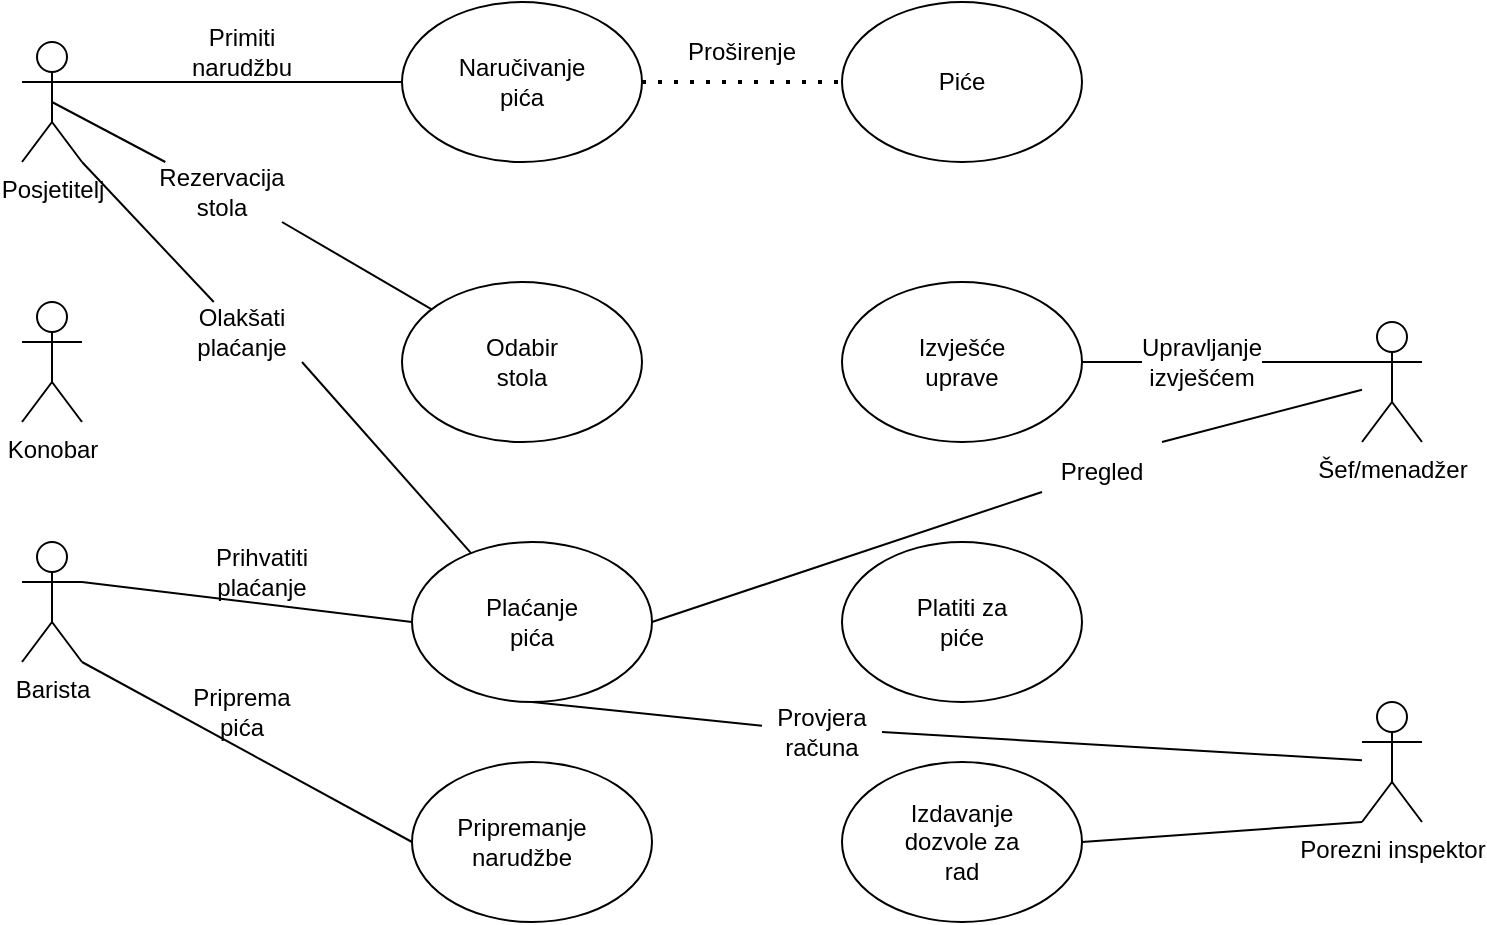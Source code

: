 <mxfile version="21.3.7" type="device">
  <diagram name="Page-1" id="sp-QN3ev8CL6OzgGZebL">
    <mxGraphModel dx="1262" dy="525" grid="0" gridSize="10" guides="1" tooltips="1" connect="1" arrows="1" fold="1" page="0" pageScale="1" pageWidth="850" pageHeight="1100" math="0" shadow="0">
      <root>
        <mxCell id="0" />
        <mxCell id="1" parent="0" />
        <mxCell id="xzx98niOZS8lL1NttcCI-1" value="Posjetitelj" style="shape=umlActor;verticalLabelPosition=bottom;verticalAlign=top;html=1;outlineConnect=0;" parent="1" vertex="1">
          <mxGeometry x="110" y="80" width="30" height="60" as="geometry" />
        </mxCell>
        <mxCell id="xzx98niOZS8lL1NttcCI-2" value="Konobar" style="shape=umlActor;verticalLabelPosition=bottom;verticalAlign=top;html=1;outlineConnect=0;" parent="1" vertex="1">
          <mxGeometry x="110" y="210" width="30" height="60" as="geometry" />
        </mxCell>
        <mxCell id="xzx98niOZS8lL1NttcCI-3" value="Barista" style="shape=umlActor;verticalLabelPosition=bottom;verticalAlign=top;html=1;outlineConnect=0;" parent="1" vertex="1">
          <mxGeometry x="110" y="330" width="30" height="60" as="geometry" />
        </mxCell>
        <mxCell id="xzx98niOZS8lL1NttcCI-6" value="" style="ellipse;whiteSpace=wrap;html=1;" parent="1" vertex="1">
          <mxGeometry x="300" y="60" width="120" height="80" as="geometry" />
        </mxCell>
        <mxCell id="xzx98niOZS8lL1NttcCI-7" value="Naručivanje pića" style="text;html=1;strokeColor=none;fillColor=none;align=center;verticalAlign=middle;whiteSpace=wrap;rounded=0;" parent="1" vertex="1">
          <mxGeometry x="330" y="85" width="60" height="30" as="geometry" />
        </mxCell>
        <mxCell id="xzx98niOZS8lL1NttcCI-8" value="" style="ellipse;whiteSpace=wrap;html=1;" parent="1" vertex="1">
          <mxGeometry x="300" y="200" width="120" height="80" as="geometry" />
        </mxCell>
        <mxCell id="xzx98niOZS8lL1NttcCI-9" value="Odabir stola" style="text;html=1;strokeColor=none;fillColor=none;align=center;verticalAlign=middle;whiteSpace=wrap;rounded=0;" parent="1" vertex="1">
          <mxGeometry x="330" y="225" width="60" height="30" as="geometry" />
        </mxCell>
        <mxCell id="xzx98niOZS8lL1NttcCI-10" value="" style="ellipse;whiteSpace=wrap;html=1;" parent="1" vertex="1">
          <mxGeometry x="305" y="330" width="120" height="80" as="geometry" />
        </mxCell>
        <mxCell id="xzx98niOZS8lL1NttcCI-11" value="" style="ellipse;whiteSpace=wrap;html=1;" parent="1" vertex="1">
          <mxGeometry x="305" y="440" width="120" height="80" as="geometry" />
        </mxCell>
        <mxCell id="xzx98niOZS8lL1NttcCI-12" value="Plaćanje pića" style="text;html=1;strokeColor=none;fillColor=none;align=center;verticalAlign=middle;whiteSpace=wrap;rounded=0;" parent="1" vertex="1">
          <mxGeometry x="335" y="355" width="60" height="30" as="geometry" />
        </mxCell>
        <mxCell id="xzx98niOZS8lL1NttcCI-13" value="Pripremanje narudžbe" style="text;html=1;strokeColor=none;fillColor=none;align=center;verticalAlign=middle;whiteSpace=wrap;rounded=0;" parent="1" vertex="1">
          <mxGeometry x="330" y="465" width="60" height="30" as="geometry" />
        </mxCell>
        <mxCell id="xzx98niOZS8lL1NttcCI-14" value="" style="ellipse;whiteSpace=wrap;html=1;" parent="1" vertex="1">
          <mxGeometry x="520" y="60" width="120" height="80" as="geometry" />
        </mxCell>
        <mxCell id="xzx98niOZS8lL1NttcCI-15" value="Piće" style="text;html=1;strokeColor=none;fillColor=none;align=center;verticalAlign=middle;whiteSpace=wrap;rounded=0;" parent="1" vertex="1">
          <mxGeometry x="550" y="85" width="60" height="30" as="geometry" />
        </mxCell>
        <mxCell id="xzx98niOZS8lL1NttcCI-16" value="" style="ellipse;whiteSpace=wrap;html=1;" parent="1" vertex="1">
          <mxGeometry x="520" y="200" width="120" height="80" as="geometry" />
        </mxCell>
        <mxCell id="xzx98niOZS8lL1NttcCI-17" value="Izvješće uprave" style="text;html=1;strokeColor=none;fillColor=none;align=center;verticalAlign=middle;whiteSpace=wrap;rounded=0;" parent="1" vertex="1">
          <mxGeometry x="550" y="225" width="60" height="30" as="geometry" />
        </mxCell>
        <mxCell id="xzx98niOZS8lL1NttcCI-18" value="" style="ellipse;whiteSpace=wrap;html=1;" parent="1" vertex="1">
          <mxGeometry x="520" y="330" width="120" height="80" as="geometry" />
        </mxCell>
        <mxCell id="xzx98niOZS8lL1NttcCI-19" value="Platiti za piće" style="text;html=1;strokeColor=none;fillColor=none;align=center;verticalAlign=middle;whiteSpace=wrap;rounded=0;" parent="1" vertex="1">
          <mxGeometry x="550" y="355" width="60" height="30" as="geometry" />
        </mxCell>
        <mxCell id="xzx98niOZS8lL1NttcCI-20" value="" style="ellipse;whiteSpace=wrap;html=1;" parent="1" vertex="1">
          <mxGeometry x="520" y="440" width="120" height="80" as="geometry" />
        </mxCell>
        <mxCell id="xzx98niOZS8lL1NttcCI-21" value="Izdavanje dozvole za rad" style="text;html=1;strokeColor=none;fillColor=none;align=center;verticalAlign=middle;whiteSpace=wrap;rounded=0;" parent="1" vertex="1">
          <mxGeometry x="550" y="465" width="60" height="30" as="geometry" />
        </mxCell>
        <mxCell id="xzx98niOZS8lL1NttcCI-22" value="Šef/menadžer" style="shape=umlActor;verticalLabelPosition=bottom;verticalAlign=top;html=1;outlineConnect=0;" parent="1" vertex="1">
          <mxGeometry x="780" y="220" width="30" height="60" as="geometry" />
        </mxCell>
        <mxCell id="xzx98niOZS8lL1NttcCI-23" value="Porezni inspektor" style="shape=umlActor;verticalLabelPosition=bottom;verticalAlign=top;html=1;outlineConnect=0;" parent="1" vertex="1">
          <mxGeometry x="780" y="410" width="30" height="60" as="geometry" />
        </mxCell>
        <mxCell id="xzx98niOZS8lL1NttcCI-26" value="" style="endArrow=none;html=1;rounded=0;exitX=1;exitY=1;exitDx=0;exitDy=0;exitPerimeter=0;" parent="1" source="xzx98niOZS8lL1NttcCI-27" target="xzx98niOZS8lL1NttcCI-10" edge="1">
          <mxGeometry width="50" height="50" relative="1" as="geometry">
            <mxPoint x="400" y="300" as="sourcePoint" />
            <mxPoint x="450" y="250" as="targetPoint" />
          </mxGeometry>
        </mxCell>
        <mxCell id="xzx98niOZS8lL1NttcCI-28" value="" style="endArrow=none;html=1;rounded=0;exitX=1;exitY=1;exitDx=0;exitDy=0;exitPerimeter=0;" parent="1" source="xzx98niOZS8lL1NttcCI-1" target="xzx98niOZS8lL1NttcCI-27" edge="1">
          <mxGeometry width="50" height="50" relative="1" as="geometry">
            <mxPoint x="140" y="140" as="sourcePoint" />
            <mxPoint x="332" y="336" as="targetPoint" />
          </mxGeometry>
        </mxCell>
        <mxCell id="xzx98niOZS8lL1NttcCI-27" value="Olakšati plaćanje" style="text;html=1;strokeColor=none;fillColor=none;align=center;verticalAlign=middle;whiteSpace=wrap;rounded=0;" parent="1" vertex="1">
          <mxGeometry x="190" y="210" width="60" height="30" as="geometry" />
        </mxCell>
        <mxCell id="xzx98niOZS8lL1NttcCI-29" value="" style="endArrow=none;html=1;rounded=0;entryX=0;entryY=0.5;entryDx=0;entryDy=0;exitX=1;exitY=0.333;exitDx=0;exitDy=0;exitPerimeter=0;" parent="1" source="xzx98niOZS8lL1NttcCI-1" target="xzx98niOZS8lL1NttcCI-6" edge="1">
          <mxGeometry width="50" height="50" relative="1" as="geometry">
            <mxPoint x="400" y="300" as="sourcePoint" />
            <mxPoint x="450" y="250" as="targetPoint" />
          </mxGeometry>
        </mxCell>
        <mxCell id="xzx98niOZS8lL1NttcCI-30" value="Primiti narudžbu" style="text;html=1;strokeColor=none;fillColor=none;align=center;verticalAlign=middle;whiteSpace=wrap;rounded=0;" parent="1" vertex="1">
          <mxGeometry x="190" y="70" width="60" height="30" as="geometry" />
        </mxCell>
        <mxCell id="xzx98niOZS8lL1NttcCI-35" value="" style="endArrow=none;html=1;rounded=0;exitX=1;exitY=1;exitDx=0;exitDy=0;" parent="1" source="xzx98niOZS8lL1NttcCI-36" target="xzx98niOZS8lL1NttcCI-8" edge="1">
          <mxGeometry width="50" height="50" relative="1" as="geometry">
            <mxPoint x="400" y="300" as="sourcePoint" />
            <mxPoint x="450" y="250" as="targetPoint" />
          </mxGeometry>
        </mxCell>
        <mxCell id="xzx98niOZS8lL1NttcCI-37" value="" style="endArrow=none;html=1;rounded=0;exitX=0.5;exitY=0.5;exitDx=0;exitDy=0;exitPerimeter=0;" parent="1" source="xzx98niOZS8lL1NttcCI-1" target="xzx98niOZS8lL1NttcCI-36" edge="1">
          <mxGeometry width="50" height="50" relative="1" as="geometry">
            <mxPoint x="125" y="110" as="sourcePoint" />
            <mxPoint x="314" y="214" as="targetPoint" />
          </mxGeometry>
        </mxCell>
        <mxCell id="xzx98niOZS8lL1NttcCI-36" value="Rezervacija stola" style="text;html=1;strokeColor=none;fillColor=none;align=center;verticalAlign=middle;whiteSpace=wrap;rounded=0;" parent="1" vertex="1">
          <mxGeometry x="180" y="140" width="60" height="30" as="geometry" />
        </mxCell>
        <mxCell id="xzx98niOZS8lL1NttcCI-38" value="" style="endArrow=none;html=1;rounded=0;exitX=1;exitY=1;exitDx=0;exitDy=0;exitPerimeter=0;entryX=0;entryY=0.5;entryDx=0;entryDy=0;" parent="1" source="xzx98niOZS8lL1NttcCI-3" target="xzx98niOZS8lL1NttcCI-11" edge="1">
          <mxGeometry width="50" height="50" relative="1" as="geometry">
            <mxPoint x="400" y="300" as="sourcePoint" />
            <mxPoint x="450" y="250" as="targetPoint" />
          </mxGeometry>
        </mxCell>
        <mxCell id="xzx98niOZS8lL1NttcCI-39" value="Priprema pića" style="text;html=1;strokeColor=none;fillColor=none;align=center;verticalAlign=middle;whiteSpace=wrap;rounded=0;" parent="1" vertex="1">
          <mxGeometry x="190" y="400" width="60" height="30" as="geometry" />
        </mxCell>
        <mxCell id="xzx98niOZS8lL1NttcCI-41" value="" style="endArrow=none;html=1;rounded=0;exitX=1;exitY=0.333;exitDx=0;exitDy=0;exitPerimeter=0;entryX=0;entryY=0.5;entryDx=0;entryDy=0;" parent="1" source="xzx98niOZS8lL1NttcCI-3" target="xzx98niOZS8lL1NttcCI-10" edge="1">
          <mxGeometry width="50" height="50" relative="1" as="geometry">
            <mxPoint x="400" y="300" as="sourcePoint" />
            <mxPoint x="450" y="250" as="targetPoint" />
          </mxGeometry>
        </mxCell>
        <mxCell id="xzx98niOZS8lL1NttcCI-42" value="Prihvatiti plaćanje" style="text;html=1;strokeColor=none;fillColor=none;align=center;verticalAlign=middle;whiteSpace=wrap;rounded=0;" parent="1" vertex="1">
          <mxGeometry x="200" y="330" width="60" height="30" as="geometry" />
        </mxCell>
        <mxCell id="xzx98niOZS8lL1NttcCI-45" value="" style="endArrow=none;html=1;rounded=0;entryX=0;entryY=0.333;entryDx=0;entryDy=0;entryPerimeter=0;exitX=1;exitY=0.5;exitDx=0;exitDy=0;" parent="1" source="xzx98niOZS8lL1NttcCI-46" target="xzx98niOZS8lL1NttcCI-22" edge="1">
          <mxGeometry width="50" height="50" relative="1" as="geometry">
            <mxPoint x="400" y="300" as="sourcePoint" />
            <mxPoint x="450" y="250" as="targetPoint" />
          </mxGeometry>
        </mxCell>
        <mxCell id="xzx98niOZS8lL1NttcCI-47" value="" style="endArrow=none;html=1;rounded=0;entryX=0;entryY=0.5;entryDx=0;entryDy=0;" parent="1" target="xzx98niOZS8lL1NttcCI-46" edge="1">
          <mxGeometry width="50" height="50" relative="1" as="geometry">
            <mxPoint x="640" y="240" as="sourcePoint" />
            <mxPoint x="755" y="195" as="targetPoint" />
          </mxGeometry>
        </mxCell>
        <mxCell id="xzx98niOZS8lL1NttcCI-46" value="Upravljanje izvješćem" style="text;html=1;strokeColor=none;fillColor=none;align=center;verticalAlign=middle;whiteSpace=wrap;rounded=0;" parent="1" vertex="1">
          <mxGeometry x="670" y="225" width="60" height="30" as="geometry" />
        </mxCell>
        <mxCell id="xzx98niOZS8lL1NttcCI-48" value="" style="endArrow=none;html=1;rounded=0;exitX=1;exitY=0;exitDx=0;exitDy=0;" parent="1" source="xzx98niOZS8lL1NttcCI-49" target="xzx98niOZS8lL1NttcCI-22" edge="1">
          <mxGeometry width="50" height="50" relative="1" as="geometry">
            <mxPoint x="400" y="300" as="sourcePoint" />
            <mxPoint x="450" y="250" as="targetPoint" />
          </mxGeometry>
        </mxCell>
        <mxCell id="xzx98niOZS8lL1NttcCI-50" value="" style="endArrow=none;html=1;rounded=0;exitX=1;exitY=0.5;exitDx=0;exitDy=0;" parent="1" source="xzx98niOZS8lL1NttcCI-10" target="xzx98niOZS8lL1NttcCI-49" edge="1">
          <mxGeometry width="50" height="50" relative="1" as="geometry">
            <mxPoint x="425" y="370" as="sourcePoint" />
            <mxPoint x="780" y="255" as="targetPoint" />
          </mxGeometry>
        </mxCell>
        <mxCell id="xzx98niOZS8lL1NttcCI-49" value="Pregled" style="text;html=1;strokeColor=none;fillColor=none;align=center;verticalAlign=middle;whiteSpace=wrap;rounded=0;" parent="1" vertex="1">
          <mxGeometry x="620" y="280" width="60" height="30" as="geometry" />
        </mxCell>
        <mxCell id="xzx98niOZS8lL1NttcCI-51" value="" style="endArrow=none;dashed=1;html=1;dashPattern=1 3;strokeWidth=2;rounded=0;entryX=0;entryY=0.5;entryDx=0;entryDy=0;exitX=1;exitY=0.5;exitDx=0;exitDy=0;" parent="1" source="xzx98niOZS8lL1NttcCI-6" target="xzx98niOZS8lL1NttcCI-14" edge="1">
          <mxGeometry width="50" height="50" relative="1" as="geometry">
            <mxPoint x="400" y="300" as="sourcePoint" />
            <mxPoint x="450" y="250" as="targetPoint" />
          </mxGeometry>
        </mxCell>
        <mxCell id="xzx98niOZS8lL1NttcCI-52" value="Proširenje" style="text;html=1;strokeColor=none;fillColor=none;align=center;verticalAlign=middle;whiteSpace=wrap;rounded=0;" parent="1" vertex="1">
          <mxGeometry x="440" y="70" width="60" height="30" as="geometry" />
        </mxCell>
        <mxCell id="xzx98niOZS8lL1NttcCI-53" value="" style="endArrow=none;html=1;rounded=0;exitX=1;exitY=0.5;exitDx=0;exitDy=0;" parent="1" source="xzx98niOZS8lL1NttcCI-55" target="xzx98niOZS8lL1NttcCI-23" edge="1">
          <mxGeometry width="50" height="50" relative="1" as="geometry">
            <mxPoint x="400" y="300" as="sourcePoint" />
            <mxPoint x="450" y="250" as="targetPoint" />
          </mxGeometry>
        </mxCell>
        <mxCell id="xzx98niOZS8lL1NttcCI-54" value="" style="endArrow=none;html=1;rounded=0;entryX=0;entryY=1;entryDx=0;entryDy=0;entryPerimeter=0;exitX=1;exitY=0.5;exitDx=0;exitDy=0;" parent="1" source="xzx98niOZS8lL1NttcCI-20" target="xzx98niOZS8lL1NttcCI-23" edge="1">
          <mxGeometry width="50" height="50" relative="1" as="geometry">
            <mxPoint x="400" y="300" as="sourcePoint" />
            <mxPoint x="450" y="250" as="targetPoint" />
          </mxGeometry>
        </mxCell>
        <mxCell id="xzx98niOZS8lL1NttcCI-56" value="" style="endArrow=none;html=1;rounded=0;exitX=0.5;exitY=1;exitDx=0;exitDy=0;" parent="1" source="xzx98niOZS8lL1NttcCI-10" target="xzx98niOZS8lL1NttcCI-55" edge="1">
          <mxGeometry width="50" height="50" relative="1" as="geometry">
            <mxPoint x="365" y="410" as="sourcePoint" />
            <mxPoint x="780" y="439" as="targetPoint" />
          </mxGeometry>
        </mxCell>
        <mxCell id="xzx98niOZS8lL1NttcCI-55" value="Provjera računa" style="text;html=1;strokeColor=none;fillColor=none;align=center;verticalAlign=middle;whiteSpace=wrap;rounded=0;" parent="1" vertex="1">
          <mxGeometry x="480" y="410" width="60" height="30" as="geometry" />
        </mxCell>
      </root>
    </mxGraphModel>
  </diagram>
</mxfile>
